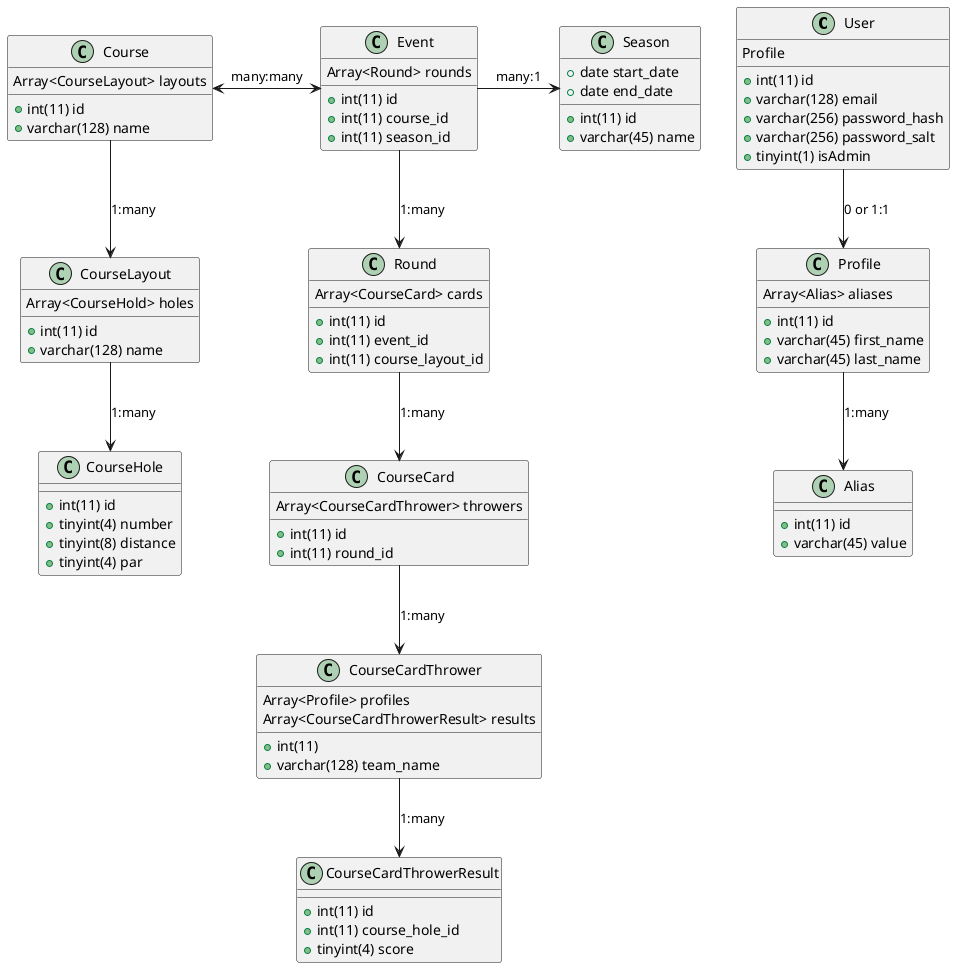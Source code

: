 @startuml entity-relationship

class User {
  Profile
  +int(11) id
  +varchar(128) email
  +varchar(256) password_hash
  +varchar(256) password_salt
  +tinyint(1) isAdmin
}

class Profile {
  +int(11) id
  +varchar(45) first_name
  +varchar(45) last_name
  Array<Alias> aliases
}

class Alias {
  +int(11) id
  +varchar(45) value
}

class Course {
  +int(11) id
  +varchar(128) name
  Array<CourseLayout> layouts
}

class CourseLayout {
  +int(11) id
  +varchar(128) name
  Array<CourseHold> holes
}

class CourseHole {
  +int(11) id
  +tinyint(4) number
  +tinyint(8) distance
  +tinyint(4) par
}

class CourseCard {
  +int(11) id
  +int(11) round_id
  Array<CourseCardThrower> throwers
}

class CourseCardThrower {
  +int(11) 
  +varchar(128) team_name
  Array<Profile> profiles
  Array<CourseCardThrowerResult> results
}

class CourseCardThrowerResult {
  +int(11) id
  +int(11) course_hole_id
  +tinyint(4) score
}

class Event {
  +int(11) id
  +int(11) course_id
  +int(11) season_id
  Array<Round> rounds
}

class Round {
  +int(11) id
  +int(11) event_id
  +int(11) course_layout_id
  Array<CourseCard> cards
}

class Season {
  +int(11) id
  +date start_date
  +date end_date
  +varchar(45) name
}

User -down-> Profile: 0 or 1:1
Profile -down-> Alias: 1:many
Course -down-> CourseLayout: 1:many
CourseLayout -down-> CourseHole: 1:many
Event <-left-> Course: many:many
Event -right-> Season: many:1
Event -down-> Round: 1:many
Round -down-> CourseCard: 1:many
CourseCard -down-> CourseCardThrower: 1:many
CourseCardThrower -down-> CourseCardThrowerResult: 1:many

@enduml
